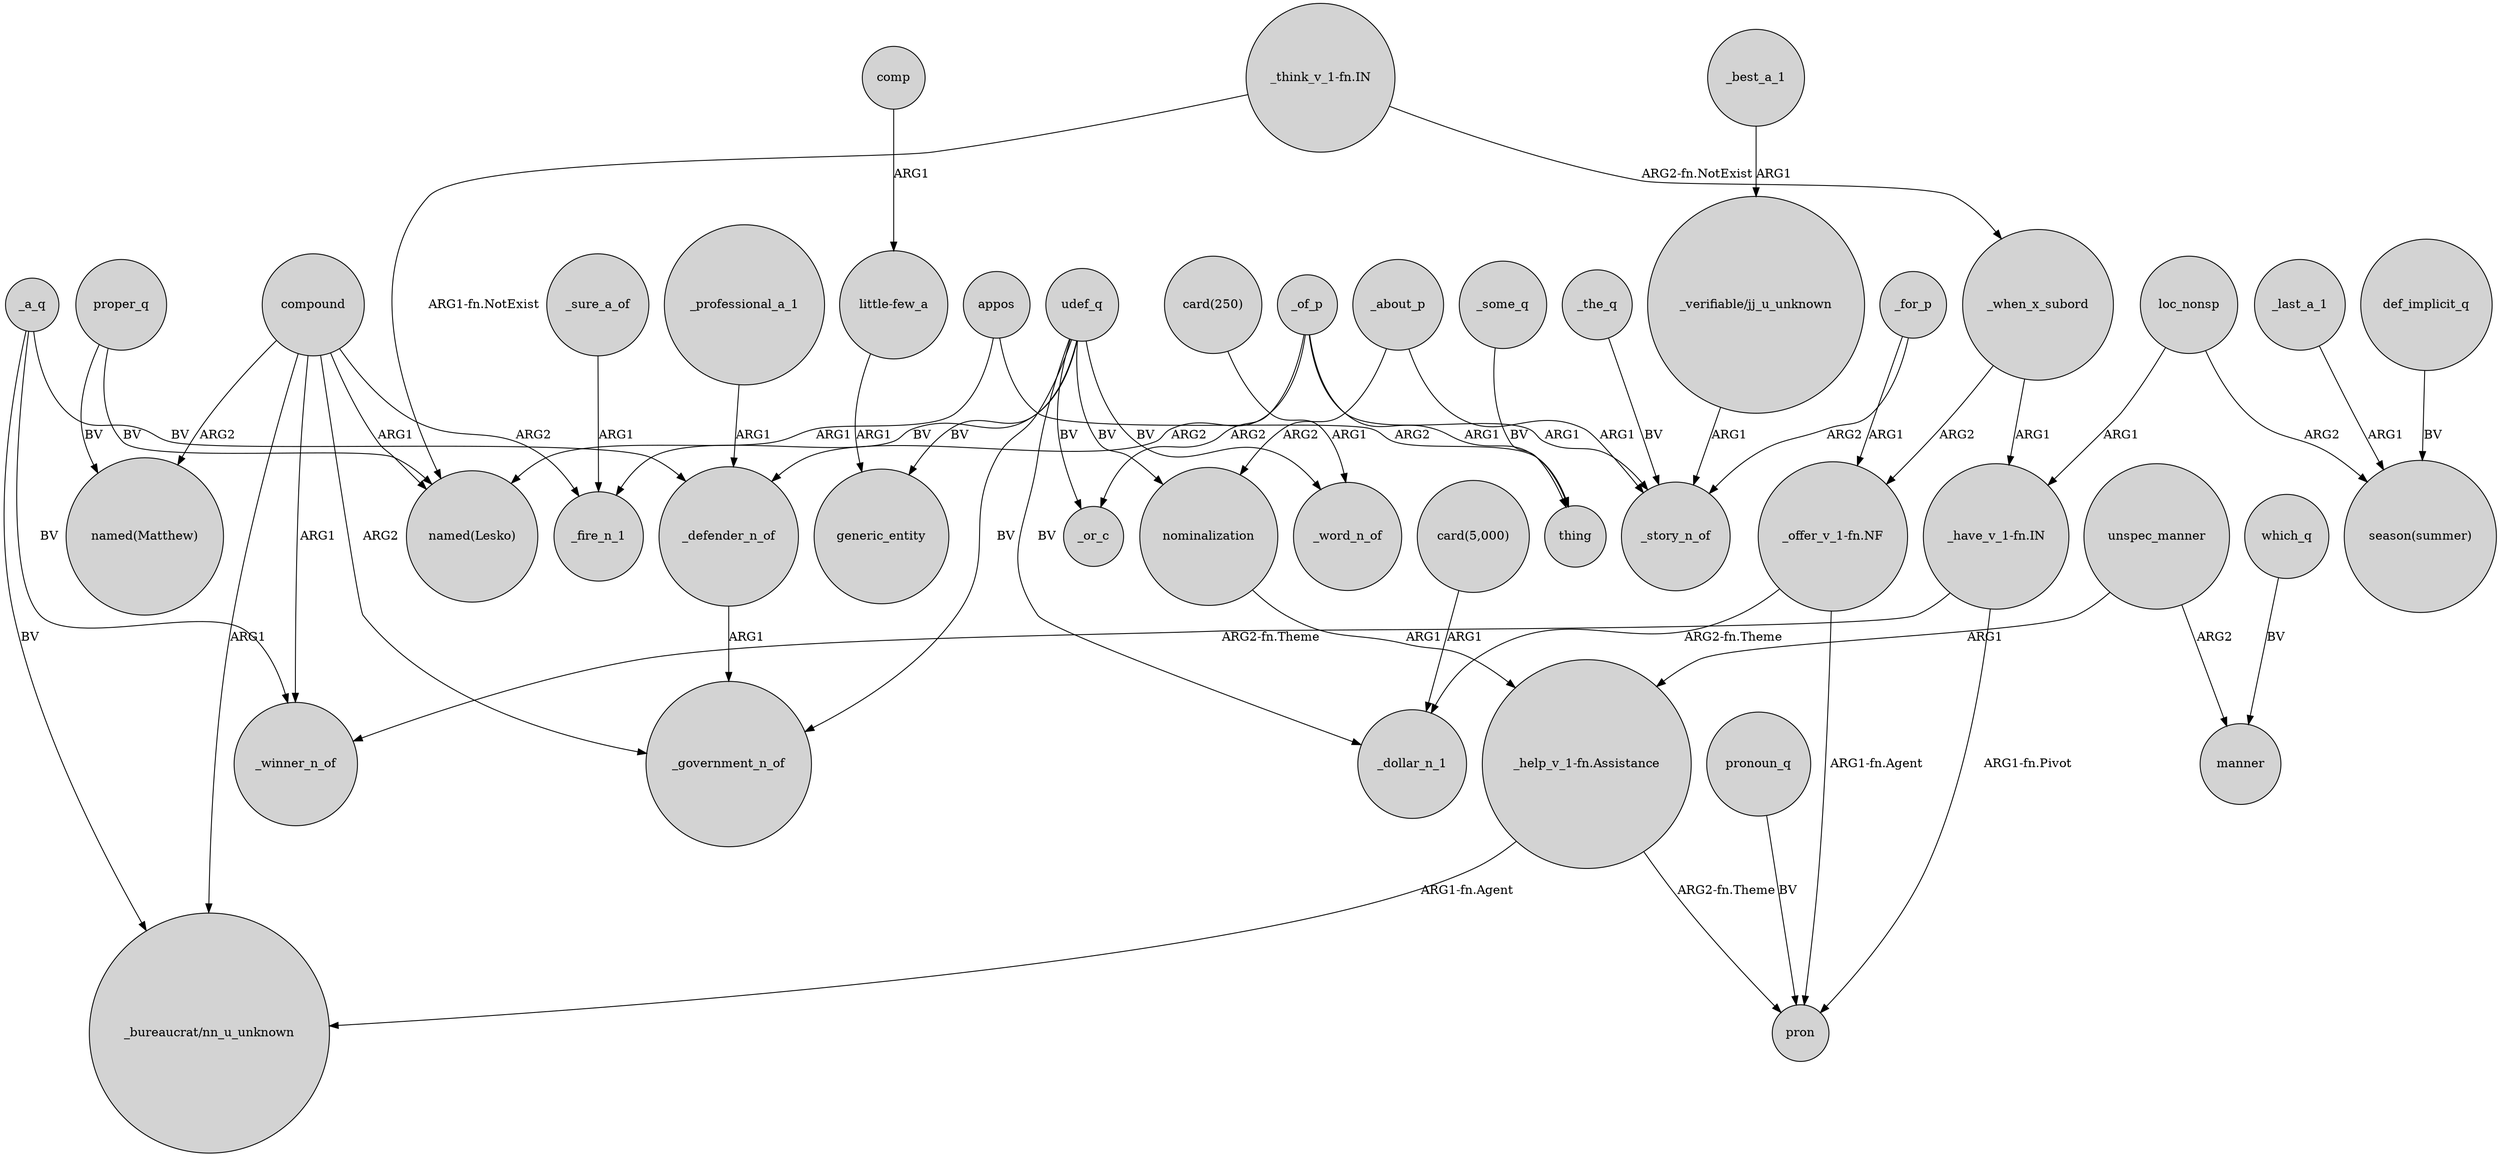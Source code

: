 digraph {
	node [shape=circle style=filled]
	compound -> "named(Matthew)" [label=ARG2]
	compound -> "named(Lesko)" [label=ARG1]
	_a_q -> "_bureaucrat/nn_u_unknown" [label=BV]
	udef_q -> generic_entity [label=BV]
	_about_p -> _story_n_of [label=ARG1]
	_for_p -> _story_n_of [label=ARG2]
	_some_q -> thing [label=BV]
	udef_q -> _government_n_of [label=BV]
	compound -> _government_n_of [label=ARG2]
	_defender_n_of -> _government_n_of [label=ARG1]
	_about_p -> nominalization [label=ARG2]
	_a_q -> _winner_n_of [label=BV]
	"_think_v_1-fn.IN" -> _when_x_subord [label="ARG2-fn.NotExist"]
	compound -> _winner_n_of [label=ARG1]
	"_have_v_1-fn.IN" -> _winner_n_of [label="ARG2-fn.Theme"]
	appos -> "named(Lesko)" [label=ARG1]
	udef_q -> _word_n_of [label=BV]
	_when_x_subord -> "_offer_v_1-fn.NF" [label=ARG2]
	_for_p -> "_offer_v_1-fn.NF" [label=ARG1]
	which_q -> manner [label=BV]
	"_verifiable/jj_u_unknown" -> _story_n_of [label=ARG1]
	"_have_v_1-fn.IN" -> pron [label="ARG1-fn.Pivot"]
	udef_q -> _or_c [label=BV]
	unspec_manner -> "_help_v_1-fn.Assistance" [label=ARG1]
	_last_a_1 -> "season(summer)" [label=ARG1]
	appos -> thing [label=ARG2]
	pronoun_q -> pron [label=BV]
	"_help_v_1-fn.Assistance" -> pron [label="ARG2-fn.Theme"]
	_best_a_1 -> "_verifiable/jj_u_unknown" [label=ARG1]
	_when_x_subord -> "_have_v_1-fn.IN" [label=ARG1]
	_of_p -> _or_c [label=ARG2]
	udef_q -> _fire_n_1 [label=BV]
	def_implicit_q -> "season(summer)" [label=BV]
	_the_q -> _story_n_of [label=BV]
	comp -> "little-few_a" [label=ARG1]
	_of_p -> thing [label=ARG1]
	"card(250)" -> _word_n_of [label=ARG1]
	udef_q -> nominalization [label=BV]
	_of_p -> _story_n_of [label=ARG1]
	"_offer_v_1-fn.NF" -> _dollar_n_1 [label="ARG2-fn.Theme"]
	"_help_v_1-fn.Assistance" -> "_bureaucrat/nn_u_unknown" [label="ARG1-fn.Agent"]
	loc_nonsp -> "season(summer)" [label=ARG2]
	_a_q -> _defender_n_of [label=BV]
	compound -> _fire_n_1 [label=ARG2]
	nominalization -> "_help_v_1-fn.Assistance" [label=ARG1]
	"card(5,000)" -> _dollar_n_1 [label=ARG1]
	proper_q -> "named(Matthew)" [label=BV]
	udef_q -> _dollar_n_1 [label=BV]
	_sure_a_of -> _fire_n_1 [label=ARG1]
	_of_p -> _defender_n_of [label=ARG2]
	compound -> "_bureaucrat/nn_u_unknown" [label=ARG1]
	"_think_v_1-fn.IN" -> "named(Lesko)" [label="ARG1-fn.NotExist"]
	unspec_manner -> manner [label=ARG2]
	_professional_a_1 -> _defender_n_of [label=ARG1]
	loc_nonsp -> "_have_v_1-fn.IN" [label=ARG1]
	proper_q -> "named(Lesko)" [label=BV]
	"little-few_a" -> generic_entity [label=ARG1]
	"_offer_v_1-fn.NF" -> pron [label="ARG1-fn.Agent"]
}
